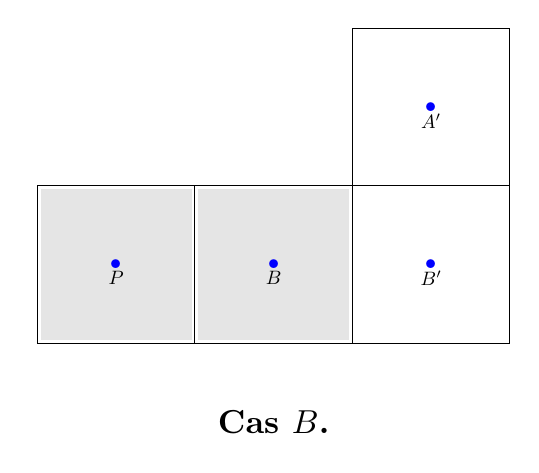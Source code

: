 ﻿\tikzstyle{arrow} = [->,>=latex,thick,blue]
\begin{tikzpicture}[scale=2]

\def\xmax{1}
\def\ymax{1}
\pgfmathsetmacro\xmaxplus{int(\xmax +1)}
\pgfmathsetmacro\ymaxplus{int(\ymax +1)}

\newcommand{\pixel}[2]{\fill[black!10] (#1-0.48,#2-0.48) rectangle ++(0.96,0.96);}

\newcommand{\cross}[3]{
\draw[black,very thick] (#1-0.2,#2)--++(0.4,0);
\draw[black,very thick] (#1,#2-0.2)--++(0,0.4);
\node[black, below right] at (#1,#2) {#3};
}

\draw[thin,xshift=-0.5cm,yshift=-0.5cm] (0,0) rectangle ++(1,1);
\draw[thin,xshift=-0.5cm,yshift=-0.5cm] (1,0) rectangle ++(1,1);
\draw[thin,xshift=-0.5cm,yshift=-0.5cm] (2,0) rectangle ++(1,1);
\draw[thin,xshift=-0.5cm,yshift=-0.5cm] (2,1) rectangle ++(1,1);
%\draw[thin, dashed,xshift=-0.5cm,yshift=-0.5cm] (1,1) rectangle ++(1,1);

%\draw[arrow,thick] (0,0)--(\xmax+1,0) node[right]{$i$};
%\draw[arrow,thick] (0,0)--(0,\ymax+1) node[above]{$j$};

% \foreach \x in {0,...,\xmax}{
%     \node[below] at (\x,-0.5) {\tiny $\x$};
% }
% \foreach \y in {0,...,\ymax}{
%     \node[left] at (-0.5,\y) {\tiny $\y$};
% }

% Pixel of the segments from (0,0) to (a,b)
\pgfmathsetmacro\a{\xmax}
\pgfmathsetmacro\b{\ymax}

% \foreach \i in {0,...,\a}{
%   \pgfmathtruncatemacro\j{round(\i*\b/\a+0.01)};
%   \pixel{\i}{\j}; 
% } 

% Rk : the "-0.01" is because round(0.5)=1 and we want round(0.5)=0

%\cross{0}{0}{$\mathbf{A}$};
%\cross{\a}{\b}{$\mathbf{B}$};

\pixel{0}{0}
\pixel{1}{0}

%\draw[blue!50, very thick] (-0.75,0) -- ++(14:2.5);

\node[blue, scale=3] at (0,0) {.};
\node[below,scale=0.7] at (0,0) {$P$};

%\node[gray, scale=3] at (1,1) {.};
%\node[below,scale=0.7] at (1,1) {$A$};

\node[blue, scale=3] at (1,0) {.};
\node[below,scale=0.7] at (1,0) {$B$};

\node[blue, scale=3] at (2,1) {.};
\node[below,scale=0.7] at (2,1) {$A'$};

\node[blue, scale=3] at (2,0) {.};
\node[below,scale=0.7] at (2,0) {$B'$};


%\node[red,scale=1.5] at (0,0) {$d$};

%\draw[arrow] (0,0.3) to[bend left]node[midway, above left] {\scriptsize $-m$} ++(0.9,0.6) ;

%\draw[arrow] (0,0.3) to[bend left] node[midway, above left] {$+p$} ++(0.9,0) ;

\node[scale=1.2] at (1,-1) {\bf Cas $B$.};
\end{tikzpicture}